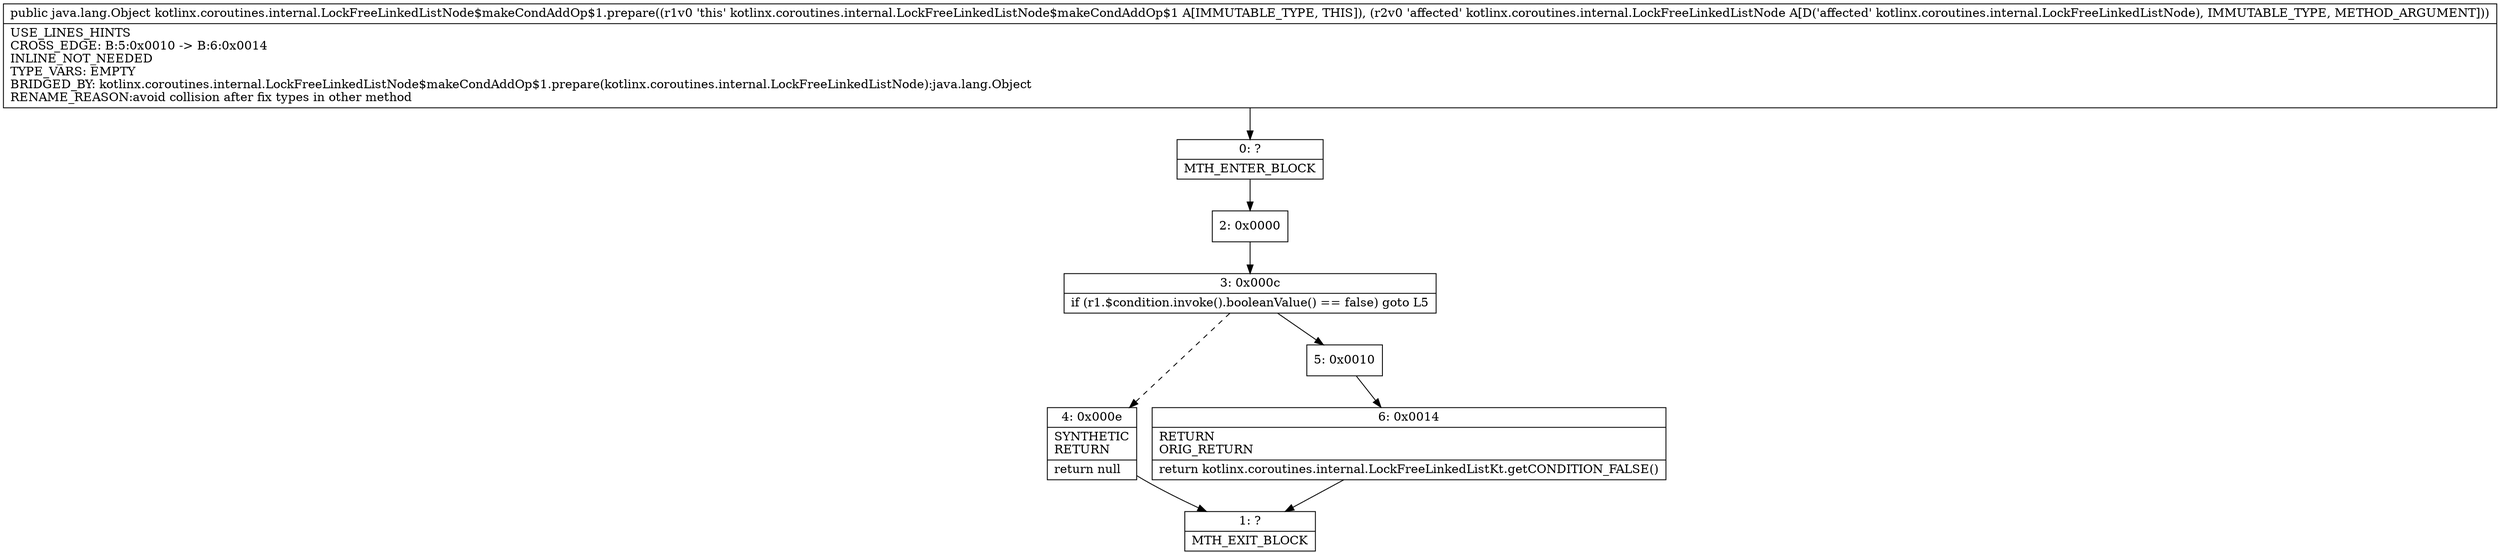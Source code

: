 digraph "CFG forkotlinx.coroutines.internal.LockFreeLinkedListNode$makeCondAddOp$1.prepare(Lkotlinx\/coroutines\/internal\/LockFreeLinkedListNode;)Ljava\/lang\/Object;" {
Node_0 [shape=record,label="{0\:\ ?|MTH_ENTER_BLOCK\l}"];
Node_2 [shape=record,label="{2\:\ 0x0000}"];
Node_3 [shape=record,label="{3\:\ 0x000c|if (r1.$condition.invoke().booleanValue() == false) goto L5\l}"];
Node_4 [shape=record,label="{4\:\ 0x000e|SYNTHETIC\lRETURN\l|return null\l}"];
Node_1 [shape=record,label="{1\:\ ?|MTH_EXIT_BLOCK\l}"];
Node_5 [shape=record,label="{5\:\ 0x0010}"];
Node_6 [shape=record,label="{6\:\ 0x0014|RETURN\lORIG_RETURN\l|return kotlinx.coroutines.internal.LockFreeLinkedListKt.getCONDITION_FALSE()\l}"];
MethodNode[shape=record,label="{public java.lang.Object kotlinx.coroutines.internal.LockFreeLinkedListNode$makeCondAddOp$1.prepare((r1v0 'this' kotlinx.coroutines.internal.LockFreeLinkedListNode$makeCondAddOp$1 A[IMMUTABLE_TYPE, THIS]), (r2v0 'affected' kotlinx.coroutines.internal.LockFreeLinkedListNode A[D('affected' kotlinx.coroutines.internal.LockFreeLinkedListNode), IMMUTABLE_TYPE, METHOD_ARGUMENT]))  | USE_LINES_HINTS\lCROSS_EDGE: B:5:0x0010 \-\> B:6:0x0014\lINLINE_NOT_NEEDED\lTYPE_VARS: EMPTY\lBRIDGED_BY: kotlinx.coroutines.internal.LockFreeLinkedListNode$makeCondAddOp$1.prepare(kotlinx.coroutines.internal.LockFreeLinkedListNode):java.lang.Object\lRENAME_REASON:avoid collision after fix types in other method\l}"];
MethodNode -> Node_0;Node_0 -> Node_2;
Node_2 -> Node_3;
Node_3 -> Node_4[style=dashed];
Node_3 -> Node_5;
Node_4 -> Node_1;
Node_5 -> Node_6;
Node_6 -> Node_1;
}

